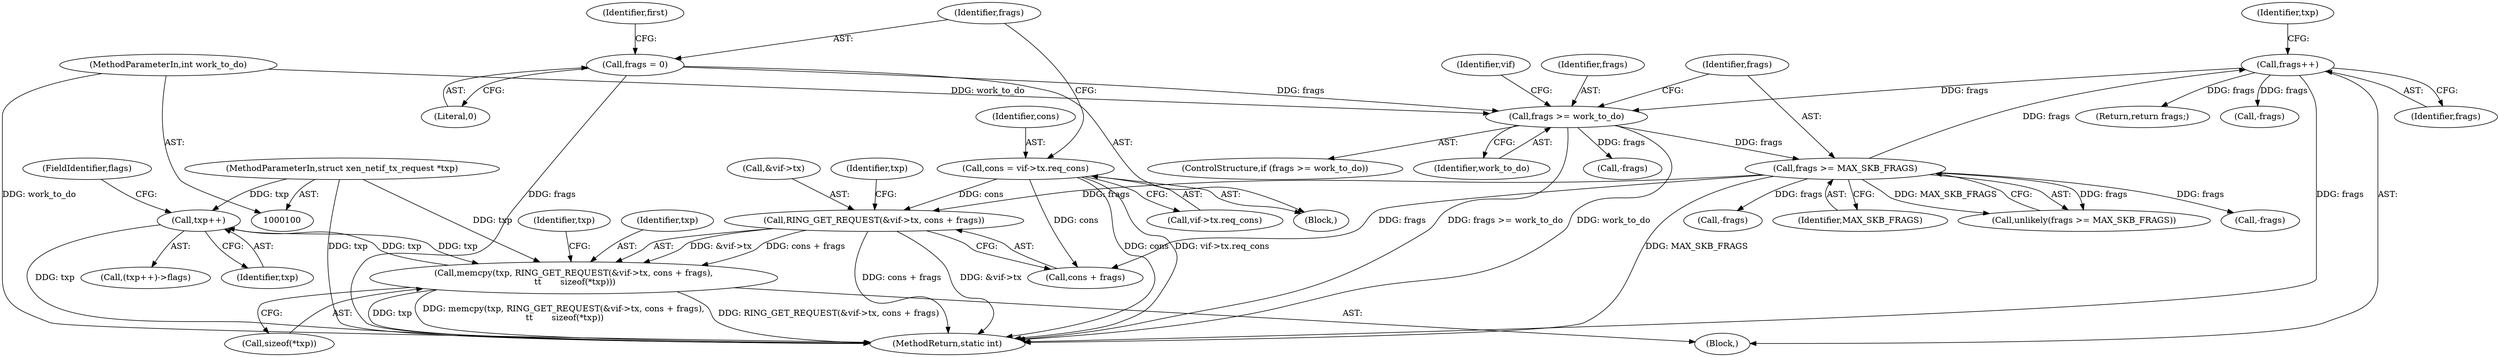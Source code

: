 digraph "0_linux_48856286b64e4b66ec62b94e504d0b29c1ade664_0@pointer" {
"1000231" [label="(Call,txp++)"];
"1000160" [label="(Call,memcpy(txp, RING_GET_REQUEST(&vif->tx, cons + frags),\n \t\t       sizeof(*txp)))"];
"1000231" [label="(Call,txp++)"];
"1000103" [label="(MethodParameterIn,struct xen_netif_tx_request *txp)"];
"1000162" [label="(Call,RING_GET_REQUEST(&vif->tx, cons + frags))"];
"1000107" [label="(Call,cons = vif->tx.req_cons)"];
"1000146" [label="(Call,frags >= MAX_SKB_FRAGS)"];
"1000130" [label="(Call,frags >= work_to_do)"];
"1000199" [label="(Call,frags++)"];
"1000115" [label="(Call,frags = 0)"];
"1000104" [label="(MethodParameterIn,int work_to_do)"];
"1000128" [label="(Block,)"];
"1000122" [label="(Identifier,first)"];
"1000232" [label="(Identifier,txp)"];
"1000130" [label="(Call,frags >= work_to_do)"];
"1000167" [label="(Call,cons + frags)"];
"1000206" [label="(Identifier,txp)"];
"1000104" [label="(MethodParameterIn,int work_to_do)"];
"1000117" [label="(Literal,0)"];
"1000109" [label="(Call,vif->tx.req_cons)"];
"1000190" [label="(Call,-frags)"];
"1000161" [label="(Identifier,txp)"];
"1000142" [label="(Call,-frags)"];
"1000136" [label="(Identifier,vif)"];
"1000148" [label="(Identifier,MAX_SKB_FRAGS)"];
"1000160" [label="(Call,memcpy(txp, RING_GET_REQUEST(&vif->tx, cons + frags),\n \t\t       sizeof(*txp)))"];
"1000108" [label="(Identifier,cons)"];
"1000147" [label="(Identifier,frags)"];
"1000200" [label="(Identifier,frags)"];
"1000230" [label="(Call,(txp++)->flags)"];
"1000146" [label="(Call,frags >= MAX_SKB_FRAGS)"];
"1000237" [label="(MethodReturn,static int)"];
"1000129" [label="(ControlStructure,if (frags >= work_to_do))"];
"1000131" [label="(Identifier,frags)"];
"1000107" [label="(Call,cons = vif->tx.req_cons)"];
"1000162" [label="(Call,RING_GET_REQUEST(&vif->tx, cons + frags))"];
"1000103" [label="(MethodParameterIn,struct xen_netif_tx_request *txp)"];
"1000163" [label="(Call,&vif->tx)"];
"1000235" [label="(Return,return frags;)"];
"1000233" [label="(FieldIdentifier,flags)"];
"1000116" [label="(Identifier,frags)"];
"1000115" [label="(Call,frags = 0)"];
"1000176" [label="(Identifier,txp)"];
"1000170" [label="(Call,sizeof(*txp))"];
"1000132" [label="(Identifier,work_to_do)"];
"1000231" [label="(Call,txp++)"];
"1000145" [label="(Call,unlikely(frags >= MAX_SKB_FRAGS))"];
"1000105" [label="(Block,)"];
"1000172" [label="(Identifier,txp)"];
"1000158" [label="(Call,-frags)"];
"1000199" [label="(Call,frags++)"];
"1000227" [label="(Call,-frags)"];
"1000231" -> "1000230"  [label="AST: "];
"1000231" -> "1000232"  [label="CFG: "];
"1000232" -> "1000231"  [label="AST: "];
"1000233" -> "1000231"  [label="CFG: "];
"1000231" -> "1000237"  [label="DDG: txp"];
"1000231" -> "1000160"  [label="DDG: txp"];
"1000160" -> "1000231"  [label="DDG: txp"];
"1000103" -> "1000231"  [label="DDG: txp"];
"1000160" -> "1000128"  [label="AST: "];
"1000160" -> "1000170"  [label="CFG: "];
"1000161" -> "1000160"  [label="AST: "];
"1000162" -> "1000160"  [label="AST: "];
"1000170" -> "1000160"  [label="AST: "];
"1000176" -> "1000160"  [label="CFG: "];
"1000160" -> "1000237"  [label="DDG: memcpy(txp, RING_GET_REQUEST(&vif->tx, cons + frags),\n \t\t       sizeof(*txp))"];
"1000160" -> "1000237"  [label="DDG: RING_GET_REQUEST(&vif->tx, cons + frags)"];
"1000160" -> "1000237"  [label="DDG: txp"];
"1000103" -> "1000160"  [label="DDG: txp"];
"1000162" -> "1000160"  [label="DDG: &vif->tx"];
"1000162" -> "1000160"  [label="DDG: cons + frags"];
"1000103" -> "1000100"  [label="AST: "];
"1000103" -> "1000237"  [label="DDG: txp"];
"1000162" -> "1000167"  [label="CFG: "];
"1000163" -> "1000162"  [label="AST: "];
"1000167" -> "1000162"  [label="AST: "];
"1000172" -> "1000162"  [label="CFG: "];
"1000162" -> "1000237"  [label="DDG: cons + frags"];
"1000162" -> "1000237"  [label="DDG: &vif->tx"];
"1000107" -> "1000162"  [label="DDG: cons"];
"1000146" -> "1000162"  [label="DDG: frags"];
"1000107" -> "1000105"  [label="AST: "];
"1000107" -> "1000109"  [label="CFG: "];
"1000108" -> "1000107"  [label="AST: "];
"1000109" -> "1000107"  [label="AST: "];
"1000116" -> "1000107"  [label="CFG: "];
"1000107" -> "1000237"  [label="DDG: cons"];
"1000107" -> "1000237"  [label="DDG: vif->tx.req_cons"];
"1000107" -> "1000167"  [label="DDG: cons"];
"1000146" -> "1000145"  [label="AST: "];
"1000146" -> "1000148"  [label="CFG: "];
"1000147" -> "1000146"  [label="AST: "];
"1000148" -> "1000146"  [label="AST: "];
"1000145" -> "1000146"  [label="CFG: "];
"1000146" -> "1000237"  [label="DDG: MAX_SKB_FRAGS"];
"1000146" -> "1000145"  [label="DDG: frags"];
"1000146" -> "1000145"  [label="DDG: MAX_SKB_FRAGS"];
"1000130" -> "1000146"  [label="DDG: frags"];
"1000146" -> "1000158"  [label="DDG: frags"];
"1000146" -> "1000167"  [label="DDG: frags"];
"1000146" -> "1000190"  [label="DDG: frags"];
"1000146" -> "1000199"  [label="DDG: frags"];
"1000130" -> "1000129"  [label="AST: "];
"1000130" -> "1000132"  [label="CFG: "];
"1000131" -> "1000130"  [label="AST: "];
"1000132" -> "1000130"  [label="AST: "];
"1000136" -> "1000130"  [label="CFG: "];
"1000147" -> "1000130"  [label="CFG: "];
"1000130" -> "1000237"  [label="DDG: frags >= work_to_do"];
"1000130" -> "1000237"  [label="DDG: work_to_do"];
"1000199" -> "1000130"  [label="DDG: frags"];
"1000115" -> "1000130"  [label="DDG: frags"];
"1000104" -> "1000130"  [label="DDG: work_to_do"];
"1000130" -> "1000142"  [label="DDG: frags"];
"1000199" -> "1000128"  [label="AST: "];
"1000199" -> "1000200"  [label="CFG: "];
"1000200" -> "1000199"  [label="AST: "];
"1000206" -> "1000199"  [label="CFG: "];
"1000199" -> "1000237"  [label="DDG: frags"];
"1000199" -> "1000227"  [label="DDG: frags"];
"1000199" -> "1000235"  [label="DDG: frags"];
"1000115" -> "1000105"  [label="AST: "];
"1000115" -> "1000117"  [label="CFG: "];
"1000116" -> "1000115"  [label="AST: "];
"1000117" -> "1000115"  [label="AST: "];
"1000122" -> "1000115"  [label="CFG: "];
"1000115" -> "1000237"  [label="DDG: frags"];
"1000104" -> "1000100"  [label="AST: "];
"1000104" -> "1000237"  [label="DDG: work_to_do"];
}
